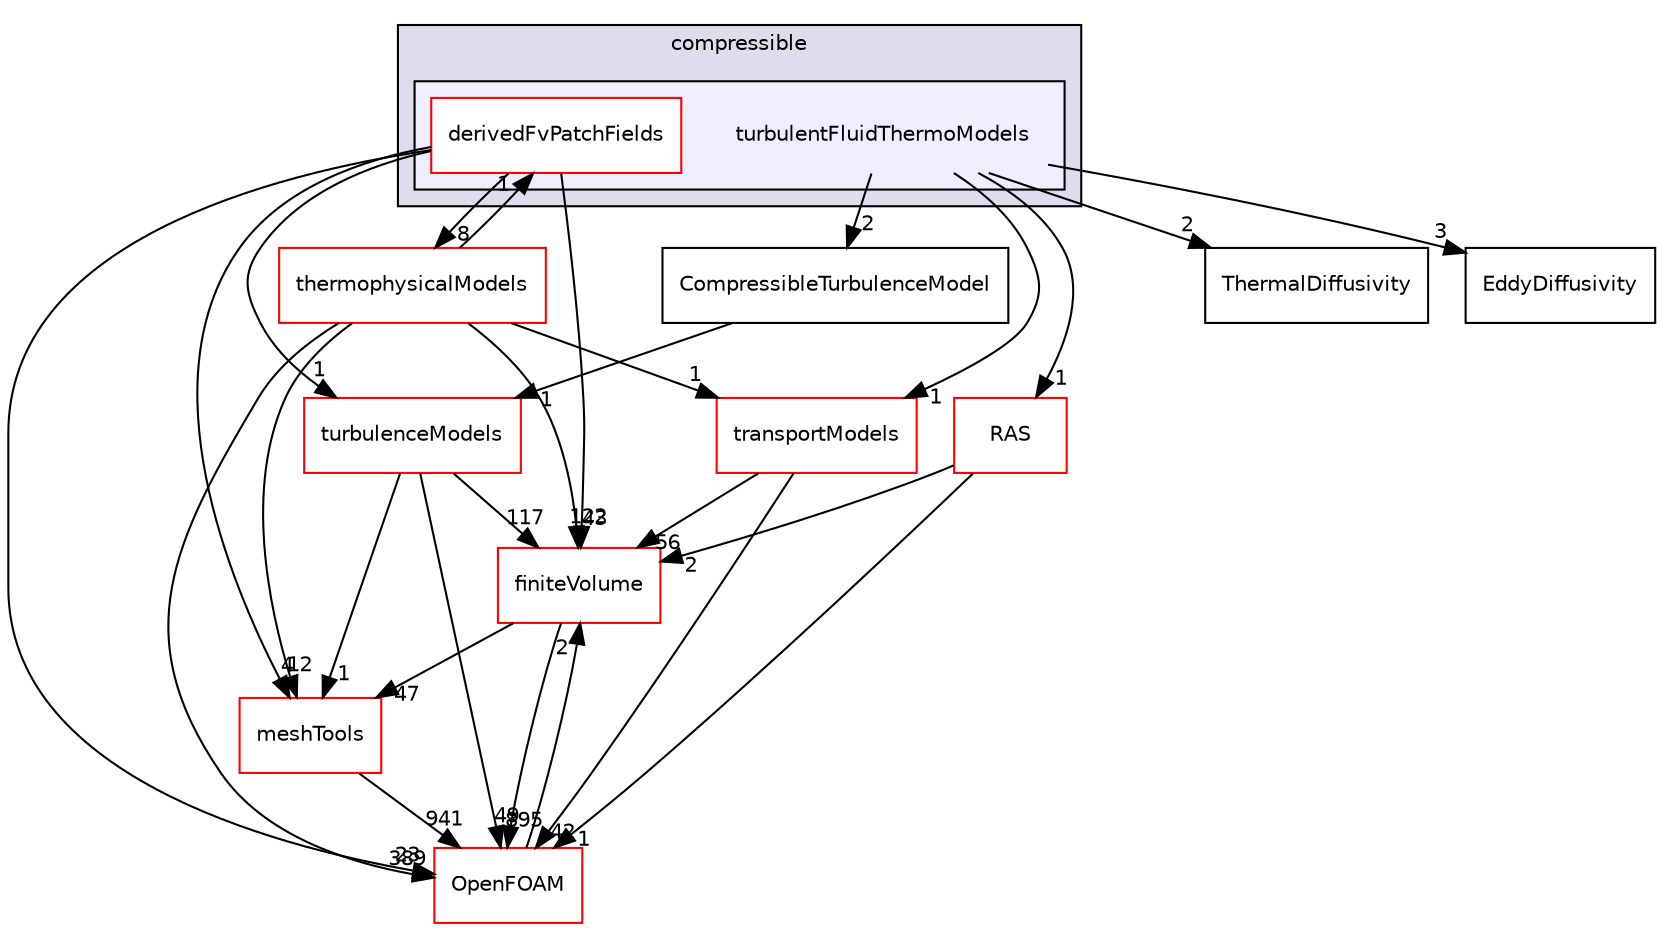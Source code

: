 digraph "src/TurbulenceModels/compressible/turbulentFluidThermoModels" {
  bgcolor=transparent;
  compound=true
  node [ fontsize="10", fontname="Helvetica"];
  edge [ labelfontsize="10", labelfontname="Helvetica"];
  subgraph clusterdir_7904bc8e3270082a35070ba525b2d08a {
    graph [ bgcolor="#ddddee", pencolor="black", label="compressible" fontname="Helvetica", fontsize="10", URL="dir_7904bc8e3270082a35070ba525b2d08a.html"]
  subgraph clusterdir_3a035027451607b317f3f09e7524d9cb {
    graph [ bgcolor="#eeeeff", pencolor="black", label="" URL="dir_3a035027451607b317f3f09e7524d9cb.html"];
    dir_3a035027451607b317f3f09e7524d9cb [shape=plaintext label="turbulentFluidThermoModels"];
    dir_d7c89f283599343304e45068c6742eff [shape=box label="derivedFvPatchFields" color="red" fillcolor="white" style="filled" URL="dir_d7c89f283599343304e45068c6742eff.html"];
  }
  }
  dir_9bd15774b555cf7259a6fa18f99fe99b [shape=box label="finiteVolume" color="red" URL="dir_9bd15774b555cf7259a6fa18f99fe99b.html"];
  dir_dd9eb626e90b169804eeadb587274e8e [shape=box label="RAS" color="red" URL="dir_dd9eb626e90b169804eeadb587274e8e.html"];
  dir_ae30ad0bef50cf391b24c614251bb9fd [shape=box label="meshTools" color="red" URL="dir_ae30ad0bef50cf391b24c614251bb9fd.html"];
  dir_2a7d000c988b2082033bffdf751beaf6 [shape=box label="ThermalDiffusivity" URL="dir_2a7d000c988b2082033bffdf751beaf6.html"];
  dir_2778d089ec5c4f66810b11f753867003 [shape=box label="thermophysicalModels" color="red" URL="dir_2778d089ec5c4f66810b11f753867003.html"];
  dir_c5473ff19b20e6ec4dfe5c310b3778a8 [shape=box label="OpenFOAM" color="red" URL="dir_c5473ff19b20e6ec4dfe5c310b3778a8.html"];
  dir_9415e59289a6feeb24164dafa70a594f [shape=box label="transportModels" color="red" URL="dir_9415e59289a6feeb24164dafa70a594f.html"];
  dir_a3dc37bcacf99bb6122ed819dac99f09 [shape=box label="turbulenceModels" color="red" URL="dir_a3dc37bcacf99bb6122ed819dac99f09.html"];
  dir_eefe9b45ed0f2bb614068d4eb0645118 [shape=box label="EddyDiffusivity" URL="dir_eefe9b45ed0f2bb614068d4eb0645118.html"];
  dir_886aa8b6b628196a61d7d959f449a24d [shape=box label="CompressibleTurbulenceModel" URL="dir_886aa8b6b628196a61d7d959f449a24d.html"];
  dir_9bd15774b555cf7259a6fa18f99fe99b->dir_ae30ad0bef50cf391b24c614251bb9fd [headlabel="47", labeldistance=1.5 headhref="dir_000814_001949.html"];
  dir_9bd15774b555cf7259a6fa18f99fe99b->dir_c5473ff19b20e6ec4dfe5c310b3778a8 [headlabel="895", labeldistance=1.5 headhref="dir_000814_002151.html"];
  dir_dd9eb626e90b169804eeadb587274e8e->dir_9bd15774b555cf7259a6fa18f99fe99b [headlabel="2", labeldistance=1.5 headhref="dir_003980_000814.html"];
  dir_dd9eb626e90b169804eeadb587274e8e->dir_c5473ff19b20e6ec4dfe5c310b3778a8 [headlabel="1", labeldistance=1.5 headhref="dir_003980_002151.html"];
  dir_3a035027451607b317f3f09e7524d9cb->dir_dd9eb626e90b169804eeadb587274e8e [headlabel="1", labeldistance=1.5 headhref="dir_003985_003980.html"];
  dir_3a035027451607b317f3f09e7524d9cb->dir_2a7d000c988b2082033bffdf751beaf6 [headlabel="2", labeldistance=1.5 headhref="dir_003985_003982.html"];
  dir_3a035027451607b317f3f09e7524d9cb->dir_9415e59289a6feeb24164dafa70a594f [headlabel="1", labeldistance=1.5 headhref="dir_003985_000855.html"];
  dir_3a035027451607b317f3f09e7524d9cb->dir_eefe9b45ed0f2bb614068d4eb0645118 [headlabel="3", labeldistance=1.5 headhref="dir_003985_003979.html"];
  dir_3a035027451607b317f3f09e7524d9cb->dir_886aa8b6b628196a61d7d959f449a24d [headlabel="2", labeldistance=1.5 headhref="dir_003985_003978.html"];
  dir_ae30ad0bef50cf391b24c614251bb9fd->dir_c5473ff19b20e6ec4dfe5c310b3778a8 [headlabel="941", labeldistance=1.5 headhref="dir_001949_002151.html"];
  dir_2778d089ec5c4f66810b11f753867003->dir_9bd15774b555cf7259a6fa18f99fe99b [headlabel="122", labeldistance=1.5 headhref="dir_001225_000814.html"];
  dir_2778d089ec5c4f66810b11f753867003->dir_ae30ad0bef50cf391b24c614251bb9fd [headlabel="12", labeldistance=1.5 headhref="dir_001225_001949.html"];
  dir_2778d089ec5c4f66810b11f753867003->dir_d7c89f283599343304e45068c6742eff [headlabel="1", labeldistance=1.5 headhref="dir_001225_003986.html"];
  dir_2778d089ec5c4f66810b11f753867003->dir_c5473ff19b20e6ec4dfe5c310b3778a8 [headlabel="389", labeldistance=1.5 headhref="dir_001225_002151.html"];
  dir_2778d089ec5c4f66810b11f753867003->dir_9415e59289a6feeb24164dafa70a594f [headlabel="1", labeldistance=1.5 headhref="dir_001225_000855.html"];
  dir_d7c89f283599343304e45068c6742eff->dir_9bd15774b555cf7259a6fa18f99fe99b [headlabel="43", labeldistance=1.5 headhref="dir_003986_000814.html"];
  dir_d7c89f283599343304e45068c6742eff->dir_ae30ad0bef50cf391b24c614251bb9fd [headlabel="4", labeldistance=1.5 headhref="dir_003986_001949.html"];
  dir_d7c89f283599343304e45068c6742eff->dir_2778d089ec5c4f66810b11f753867003 [headlabel="8", labeldistance=1.5 headhref="dir_003986_001225.html"];
  dir_d7c89f283599343304e45068c6742eff->dir_c5473ff19b20e6ec4dfe5c310b3778a8 [headlabel="23", labeldistance=1.5 headhref="dir_003986_002151.html"];
  dir_d7c89f283599343304e45068c6742eff->dir_a3dc37bcacf99bb6122ed819dac99f09 [headlabel="1", labeldistance=1.5 headhref="dir_003986_002934.html"];
  dir_c5473ff19b20e6ec4dfe5c310b3778a8->dir_9bd15774b555cf7259a6fa18f99fe99b [headlabel="2", labeldistance=1.5 headhref="dir_002151_000814.html"];
  dir_9415e59289a6feeb24164dafa70a594f->dir_9bd15774b555cf7259a6fa18f99fe99b [headlabel="56", labeldistance=1.5 headhref="dir_000855_000814.html"];
  dir_9415e59289a6feeb24164dafa70a594f->dir_c5473ff19b20e6ec4dfe5c310b3778a8 [headlabel="42", labeldistance=1.5 headhref="dir_000855_002151.html"];
  dir_a3dc37bcacf99bb6122ed819dac99f09->dir_9bd15774b555cf7259a6fa18f99fe99b [headlabel="117", labeldistance=1.5 headhref="dir_002934_000814.html"];
  dir_a3dc37bcacf99bb6122ed819dac99f09->dir_ae30ad0bef50cf391b24c614251bb9fd [headlabel="1", labeldistance=1.5 headhref="dir_002934_001949.html"];
  dir_a3dc37bcacf99bb6122ed819dac99f09->dir_c5473ff19b20e6ec4dfe5c310b3778a8 [headlabel="49", labeldistance=1.5 headhref="dir_002934_002151.html"];
  dir_886aa8b6b628196a61d7d959f449a24d->dir_a3dc37bcacf99bb6122ed819dac99f09 [headlabel="1", labeldistance=1.5 headhref="dir_003978_002934.html"];
}
